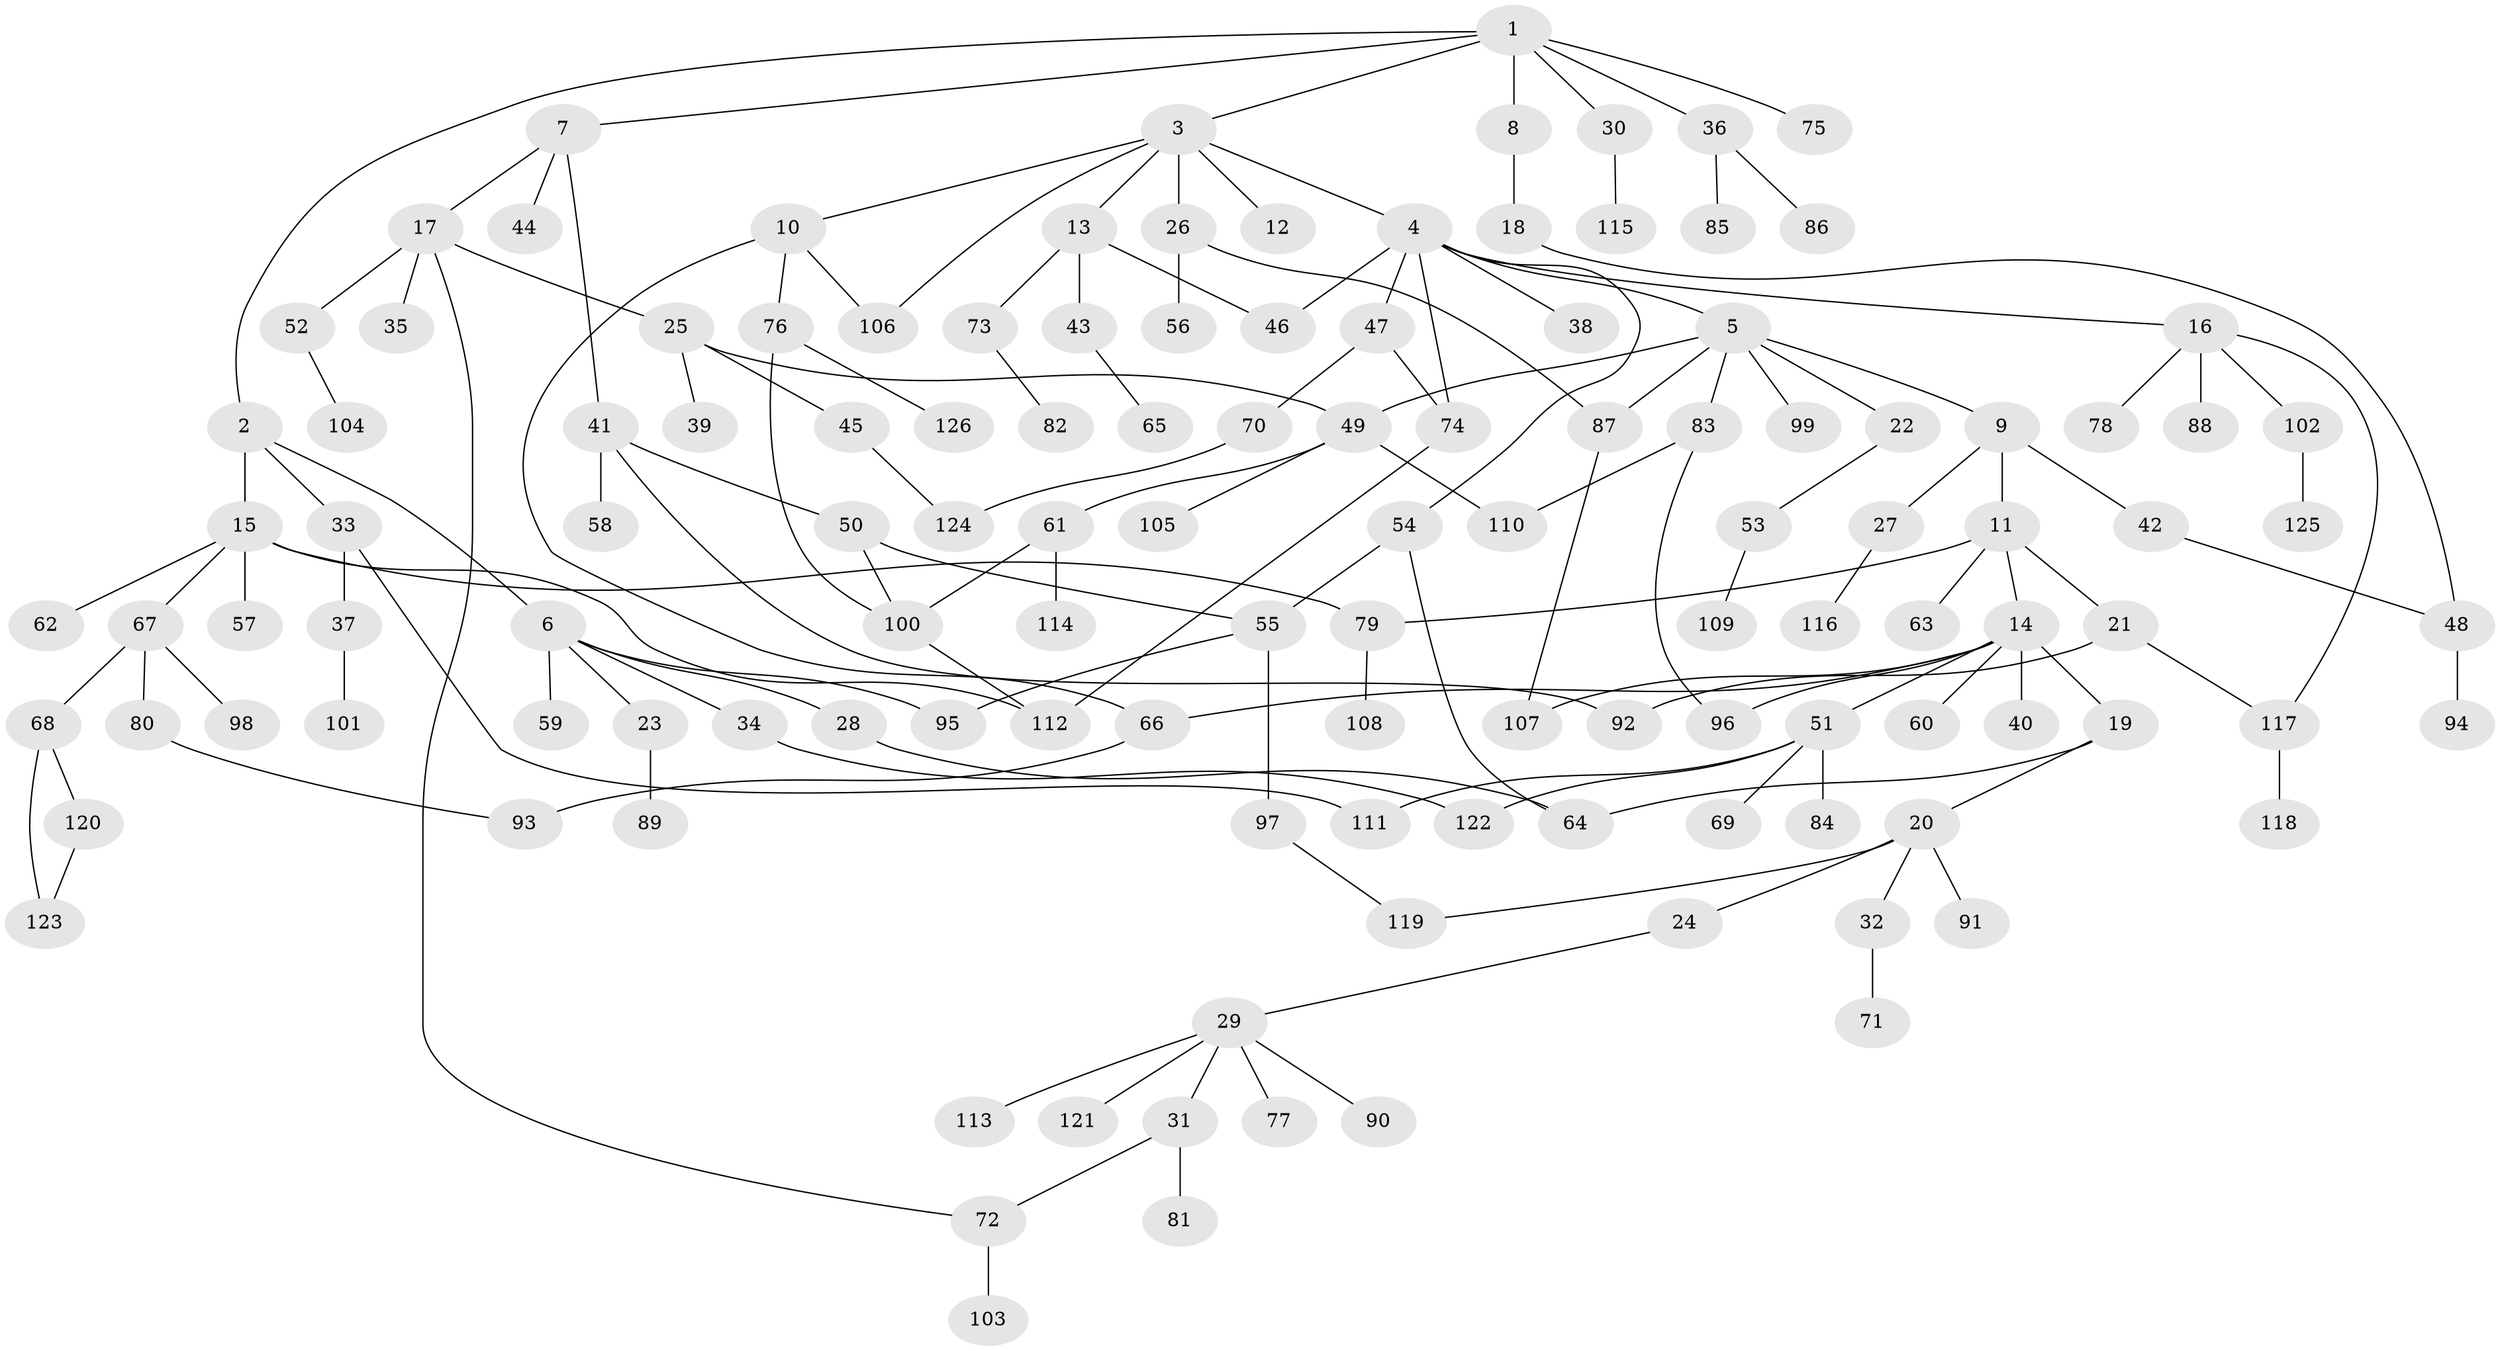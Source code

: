 // coarse degree distribution, {6: 0.07936507936507936, 4: 0.1746031746031746, 5: 0.047619047619047616, 3: 0.1746031746031746, 2: 0.30158730158730157, 1: 0.2222222222222222}
// Generated by graph-tools (version 1.1) at 2025/48/03/04/25 22:48:48]
// undirected, 126 vertices, 153 edges
graph export_dot {
  node [color=gray90,style=filled];
  1;
  2;
  3;
  4;
  5;
  6;
  7;
  8;
  9;
  10;
  11;
  12;
  13;
  14;
  15;
  16;
  17;
  18;
  19;
  20;
  21;
  22;
  23;
  24;
  25;
  26;
  27;
  28;
  29;
  30;
  31;
  32;
  33;
  34;
  35;
  36;
  37;
  38;
  39;
  40;
  41;
  42;
  43;
  44;
  45;
  46;
  47;
  48;
  49;
  50;
  51;
  52;
  53;
  54;
  55;
  56;
  57;
  58;
  59;
  60;
  61;
  62;
  63;
  64;
  65;
  66;
  67;
  68;
  69;
  70;
  71;
  72;
  73;
  74;
  75;
  76;
  77;
  78;
  79;
  80;
  81;
  82;
  83;
  84;
  85;
  86;
  87;
  88;
  89;
  90;
  91;
  92;
  93;
  94;
  95;
  96;
  97;
  98;
  99;
  100;
  101;
  102;
  103;
  104;
  105;
  106;
  107;
  108;
  109;
  110;
  111;
  112;
  113;
  114;
  115;
  116;
  117;
  118;
  119;
  120;
  121;
  122;
  123;
  124;
  125;
  126;
  1 -- 2;
  1 -- 3;
  1 -- 7;
  1 -- 8;
  1 -- 30;
  1 -- 36;
  1 -- 75;
  2 -- 6;
  2 -- 15;
  2 -- 33;
  3 -- 4;
  3 -- 10;
  3 -- 12;
  3 -- 13;
  3 -- 26;
  3 -- 106;
  4 -- 5;
  4 -- 16;
  4 -- 38;
  4 -- 47;
  4 -- 54;
  4 -- 74;
  4 -- 46;
  5 -- 9;
  5 -- 22;
  5 -- 83;
  5 -- 99;
  5 -- 49;
  5 -- 87;
  6 -- 23;
  6 -- 28;
  6 -- 34;
  6 -- 59;
  6 -- 95;
  7 -- 17;
  7 -- 41;
  7 -- 44;
  8 -- 18;
  9 -- 11;
  9 -- 27;
  9 -- 42;
  10 -- 76;
  10 -- 106;
  10 -- 66;
  11 -- 14;
  11 -- 21;
  11 -- 63;
  11 -- 79;
  13 -- 43;
  13 -- 46;
  13 -- 73;
  14 -- 19;
  14 -- 40;
  14 -- 51;
  14 -- 60;
  14 -- 66;
  14 -- 96;
  14 -- 107;
  15 -- 57;
  15 -- 62;
  15 -- 67;
  15 -- 112;
  15 -- 79;
  16 -- 78;
  16 -- 88;
  16 -- 102;
  16 -- 117;
  17 -- 25;
  17 -- 35;
  17 -- 52;
  17 -- 72;
  18 -- 48;
  19 -- 20;
  19 -- 64;
  20 -- 24;
  20 -- 32;
  20 -- 91;
  20 -- 119;
  21 -- 92;
  21 -- 117;
  22 -- 53;
  23 -- 89;
  24 -- 29;
  25 -- 39;
  25 -- 45;
  25 -- 49;
  26 -- 56;
  26 -- 87;
  27 -- 116;
  28 -- 64;
  29 -- 31;
  29 -- 77;
  29 -- 90;
  29 -- 113;
  29 -- 121;
  30 -- 115;
  31 -- 72;
  31 -- 81;
  32 -- 71;
  33 -- 37;
  33 -- 111;
  34 -- 122;
  36 -- 85;
  36 -- 86;
  37 -- 101;
  41 -- 50;
  41 -- 58;
  41 -- 92;
  42 -- 48;
  43 -- 65;
  45 -- 124;
  47 -- 70;
  47 -- 74;
  48 -- 94;
  49 -- 61;
  49 -- 105;
  49 -- 110;
  50 -- 100;
  50 -- 55;
  51 -- 69;
  51 -- 84;
  51 -- 111;
  51 -- 122;
  52 -- 104;
  53 -- 109;
  54 -- 55;
  54 -- 64;
  55 -- 97;
  55 -- 95;
  61 -- 114;
  61 -- 100;
  66 -- 93;
  67 -- 68;
  67 -- 80;
  67 -- 98;
  68 -- 120;
  68 -- 123;
  70 -- 124;
  72 -- 103;
  73 -- 82;
  74 -- 112;
  76 -- 126;
  76 -- 100;
  79 -- 108;
  80 -- 93;
  83 -- 110;
  83 -- 96;
  87 -- 107;
  97 -- 119;
  100 -- 112;
  102 -- 125;
  117 -- 118;
  120 -- 123;
}
